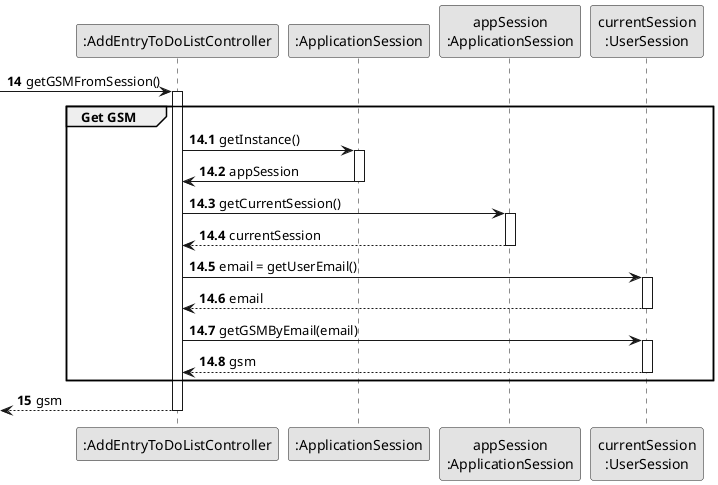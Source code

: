 @startuml
skinparam monochrome true
skinparam packageStyle rectangle
skinparam shadowing false



'hide footbox
participant ":AddEntryToDoListController" as CTRL
participant ":ApplicationSession" as _APP
participant "appSession\n:ApplicationSession" as APP
participant "currentSession\n:UserSession" as SESSAO

autonumber 14
-> CTRL : getGSMFromSession()
autonumber 14.1
activate CTRL

    group Get GSM
        CTRL -> _APP: getInstance()
        activate _APP
            _APP -> CTRL: appSession
        deactivate _APP

        CTRL -> APP: getCurrentSession()
        activate APP

            APP --> CTRL: currentSession
        deactivate APP

        CTRL -> SESSAO: email = getUserEmail()
        activate SESSAO

            SESSAO --> CTRL: email
        deactivate SESSAO

        CTRL -> SESSAO: getGSMByEmail(email)
        activate SESSAO

            SESSAO --> CTRL : gsm
        deactivate SESSAO
    end
    autonumber 15
    <-- CTRL : gsm
deactivate CTRL

@enduml